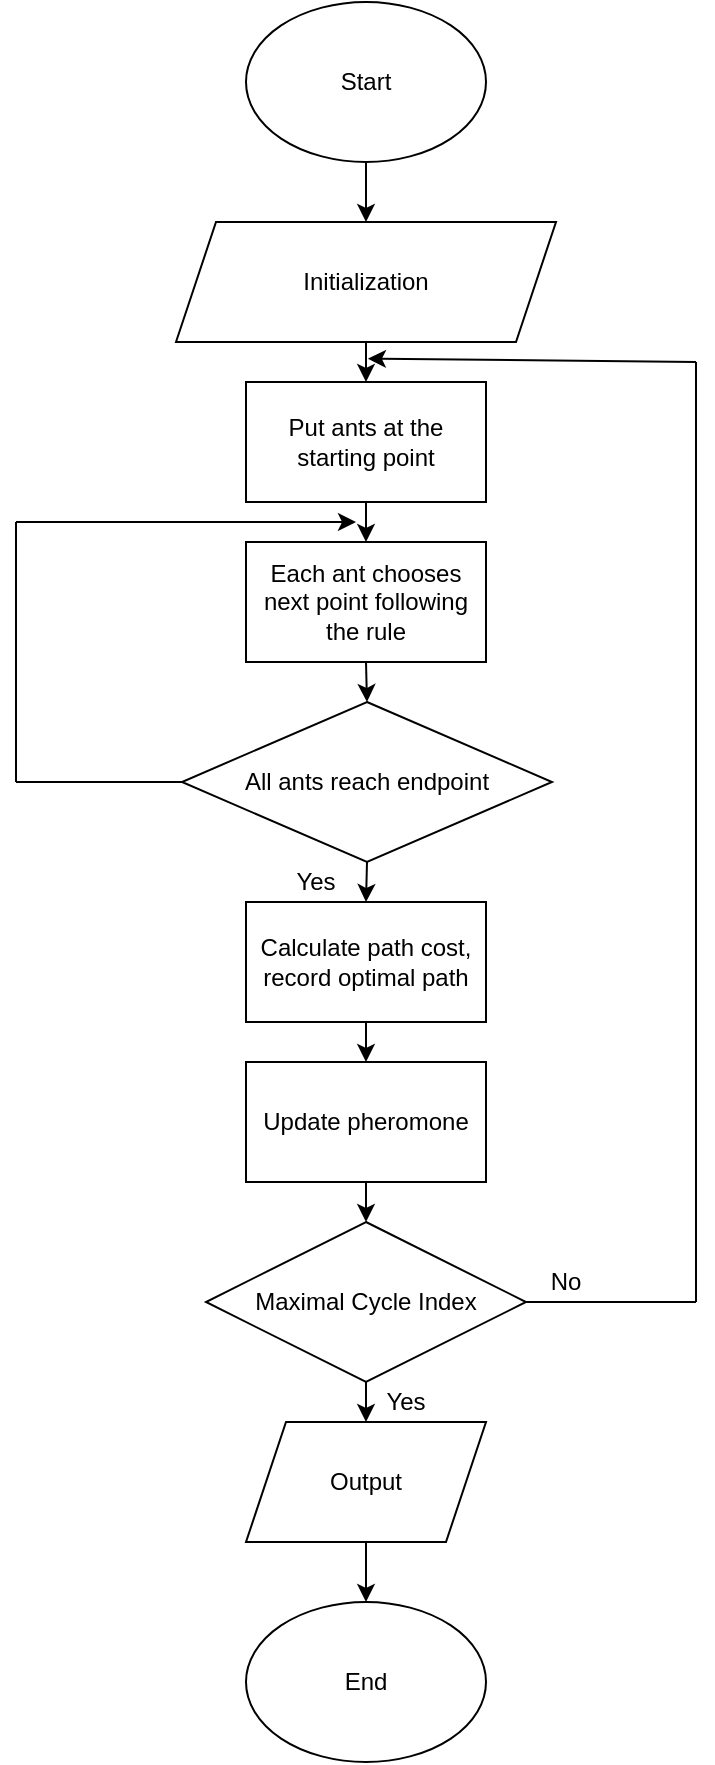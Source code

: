 <mxfile version="14.1.8" type="device" pages="2"><diagram id="oKQZafmo_5fTigkVH376" name="General ACO"><mxGraphModel dx="768" dy="482" grid="1" gridSize="10" guides="1" tooltips="1" connect="1" arrows="1" fold="1" page="1" pageScale="1" pageWidth="850" pageHeight="1100" math="0" shadow="0"><root><mxCell id="0"/><mxCell id="1" parent="0"/><mxCell id="B0cFu7GfAiuk7qg45AWU-1" value="Start" style="ellipse;whiteSpace=wrap;html=1;" parent="1" vertex="1"><mxGeometry x="365" y="10" width="120" height="80" as="geometry"/></mxCell><mxCell id="B0cFu7GfAiuk7qg45AWU-5" value="Put ants at the starting point" style="rounded=0;whiteSpace=wrap;html=1;" parent="1" vertex="1"><mxGeometry x="365" y="200" width="120" height="60" as="geometry"/></mxCell><mxCell id="B0cFu7GfAiuk7qg45AWU-7" value="Each ant chooses next point following the rule" style="rounded=0;whiteSpace=wrap;html=1;" parent="1" vertex="1"><mxGeometry x="365" y="280" width="120" height="60" as="geometry"/></mxCell><mxCell id="B0cFu7GfAiuk7qg45AWU-9" value="All ants reach endpoint" style="rhombus;whiteSpace=wrap;html=1;" parent="1" vertex="1"><mxGeometry x="333" y="360" width="185" height="80" as="geometry"/></mxCell><mxCell id="B0cFu7GfAiuk7qg45AWU-11" value="" style="endArrow=classic;html=1;exitX=0.5;exitY=1;exitDx=0;exitDy=0;entryX=0.5;entryY=0;entryDx=0;entryDy=0;" parent="1" source="B0cFu7GfAiuk7qg45AWU-1" edge="1"><mxGeometry width="50" height="50" relative="1" as="geometry"><mxPoint x="370" y="240" as="sourcePoint"/><mxPoint x="425" y="120" as="targetPoint"/></mxGeometry></mxCell><mxCell id="B0cFu7GfAiuk7qg45AWU-12" value="" style="endArrow=classic;html=1;exitX=0.5;exitY=1;exitDx=0;exitDy=0;entryX=0.5;entryY=0;entryDx=0;entryDy=0;" parent="1" target="B0cFu7GfAiuk7qg45AWU-5" edge="1"><mxGeometry width="50" height="50" relative="1" as="geometry"><mxPoint x="425" y="180" as="sourcePoint"/><mxPoint x="435" y="130" as="targetPoint"/></mxGeometry></mxCell><mxCell id="B0cFu7GfAiuk7qg45AWU-13" value="" style="endArrow=classic;html=1;exitX=0.5;exitY=1;exitDx=0;exitDy=0;" parent="1" source="B0cFu7GfAiuk7qg45AWU-5" target="B0cFu7GfAiuk7qg45AWU-7" edge="1"><mxGeometry width="50" height="50" relative="1" as="geometry"><mxPoint x="445" y="110" as="sourcePoint"/><mxPoint x="445" y="140" as="targetPoint"/></mxGeometry></mxCell><mxCell id="B0cFu7GfAiuk7qg45AWU-14" value="" style="endArrow=classic;html=1;entryX=0.5;entryY=0;entryDx=0;entryDy=0;exitX=0.5;exitY=1;exitDx=0;exitDy=0;" parent="1" source="B0cFu7GfAiuk7qg45AWU-7" target="B0cFu7GfAiuk7qg45AWU-9" edge="1"><mxGeometry width="50" height="50" relative="1" as="geometry"><mxPoint x="370" y="440" as="sourcePoint"/><mxPoint x="420" y="390" as="targetPoint"/></mxGeometry></mxCell><mxCell id="B0cFu7GfAiuk7qg45AWU-15" value="Calculate path cost, record optimal path" style="rounded=0;whiteSpace=wrap;html=1;" parent="1" vertex="1"><mxGeometry x="365" y="460" width="120" height="60" as="geometry"/></mxCell><mxCell id="B0cFu7GfAiuk7qg45AWU-16" value="" style="endArrow=classic;html=1;entryX=0.5;entryY=0;entryDx=0;entryDy=0;exitX=0.5;exitY=1;exitDx=0;exitDy=0;" parent="1" source="B0cFu7GfAiuk7qg45AWU-9" target="B0cFu7GfAiuk7qg45AWU-15" edge="1"><mxGeometry width="50" height="50" relative="1" as="geometry"><mxPoint x="370" y="430" as="sourcePoint"/><mxPoint x="425" y="460" as="targetPoint"/></mxGeometry></mxCell><mxCell id="B0cFu7GfAiuk7qg45AWU-17" value="Update pheromone" style="rounded=0;whiteSpace=wrap;html=1;" parent="1" vertex="1"><mxGeometry x="365" y="540" width="120" height="60" as="geometry"/></mxCell><mxCell id="B0cFu7GfAiuk7qg45AWU-18" value="" style="endArrow=classic;html=1;entryX=0.5;entryY=0;entryDx=0;entryDy=0;exitX=0.5;exitY=1;exitDx=0;exitDy=0;" parent="1" source="B0cFu7GfAiuk7qg45AWU-15" target="B0cFu7GfAiuk7qg45AWU-17" edge="1"><mxGeometry width="50" height="50" relative="1" as="geometry"><mxPoint x="370" y="440" as="sourcePoint"/><mxPoint x="420" y="390" as="targetPoint"/></mxGeometry></mxCell><mxCell id="B0cFu7GfAiuk7qg45AWU-19" value="Maximal Cycle Index" style="rhombus;whiteSpace=wrap;html=1;" parent="1" vertex="1"><mxGeometry x="345" y="620" width="160" height="80" as="geometry"/></mxCell><mxCell id="B0cFu7GfAiuk7qg45AWU-20" value="Initialization" style="shape=parallelogram;perimeter=parallelogramPerimeter;whiteSpace=wrap;html=1;fixedSize=1;" parent="1" vertex="1"><mxGeometry x="330" y="120" width="190" height="60" as="geometry"/></mxCell><mxCell id="B0cFu7GfAiuk7qg45AWU-21" value="" style="endArrow=classic;html=1;entryX=0.5;entryY=0;entryDx=0;entryDy=0;exitX=0.5;exitY=1;exitDx=0;exitDy=0;" parent="1" source="B0cFu7GfAiuk7qg45AWU-17" target="B0cFu7GfAiuk7qg45AWU-19" edge="1"><mxGeometry width="50" height="50" relative="1" as="geometry"><mxPoint x="370" y="640" as="sourcePoint"/><mxPoint x="420" y="590" as="targetPoint"/></mxGeometry></mxCell><mxCell id="B0cFu7GfAiuk7qg45AWU-22" value="Output" style="shape=parallelogram;perimeter=parallelogramPerimeter;whiteSpace=wrap;html=1;fixedSize=1;" parent="1" vertex="1"><mxGeometry x="365" y="720" width="120" height="60" as="geometry"/></mxCell><mxCell id="B0cFu7GfAiuk7qg45AWU-25" value="" style="endArrow=classic;html=1;entryX=0.5;entryY=0;entryDx=0;entryDy=0;exitX=0.5;exitY=1;exitDx=0;exitDy=0;" parent="1" source="B0cFu7GfAiuk7qg45AWU-19" target="B0cFu7GfAiuk7qg45AWU-22" edge="1"><mxGeometry width="50" height="50" relative="1" as="geometry"><mxPoint x="370" y="640" as="sourcePoint"/><mxPoint x="420" y="590" as="targetPoint"/></mxGeometry></mxCell><mxCell id="B0cFu7GfAiuk7qg45AWU-27" value="Yes" style="text;html=1;strokeColor=none;fillColor=none;align=center;verticalAlign=middle;whiteSpace=wrap;rounded=0;" parent="1" vertex="1"><mxGeometry x="425" y="700" width="40" height="20" as="geometry"/></mxCell><mxCell id="B0cFu7GfAiuk7qg45AWU-28" value="Yes" style="text;html=1;strokeColor=none;fillColor=none;align=center;verticalAlign=middle;whiteSpace=wrap;rounded=0;" parent="1" vertex="1"><mxGeometry x="380" y="440" width="40" height="20" as="geometry"/></mxCell><mxCell id="B0cFu7GfAiuk7qg45AWU-29" value="" style="endArrow=none;html=1;exitX=1;exitY=0.5;exitDx=0;exitDy=0;" parent="1" source="B0cFu7GfAiuk7qg45AWU-19" edge="1"><mxGeometry width="50" height="50" relative="1" as="geometry"><mxPoint x="370" y="440" as="sourcePoint"/><mxPoint x="590" y="660" as="targetPoint"/></mxGeometry></mxCell><mxCell id="B0cFu7GfAiuk7qg45AWU-31" value="No" style="text;html=1;strokeColor=none;fillColor=none;align=center;verticalAlign=middle;whiteSpace=wrap;rounded=0;" parent="1" vertex="1"><mxGeometry x="505" y="640" width="40" height="20" as="geometry"/></mxCell><mxCell id="B0cFu7GfAiuk7qg45AWU-33" value="" style="endArrow=none;html=1;" parent="1" edge="1"><mxGeometry width="50" height="50" relative="1" as="geometry"><mxPoint x="590" y="660" as="sourcePoint"/><mxPoint x="590" y="190" as="targetPoint"/></mxGeometry></mxCell><mxCell id="B0cFu7GfAiuk7qg45AWU-34" value="" style="endArrow=classic;html=1;entryX=0.505;entryY=1.139;entryDx=0;entryDy=0;entryPerimeter=0;" parent="1" target="B0cFu7GfAiuk7qg45AWU-20" edge="1"><mxGeometry width="50" height="50" relative="1" as="geometry"><mxPoint x="590" y="190" as="sourcePoint"/><mxPoint x="420" y="90" as="targetPoint"/></mxGeometry></mxCell><mxCell id="B0cFu7GfAiuk7qg45AWU-35" value="" style="endArrow=none;html=1;exitX=0;exitY=0.5;exitDx=0;exitDy=0;" parent="1" source="B0cFu7GfAiuk7qg45AWU-9" edge="1"><mxGeometry width="50" height="50" relative="1" as="geometry"><mxPoint x="370" y="240" as="sourcePoint"/><mxPoint x="250" y="400" as="targetPoint"/></mxGeometry></mxCell><mxCell id="B0cFu7GfAiuk7qg45AWU-36" value="" style="endArrow=none;html=1;" parent="1" edge="1"><mxGeometry width="50" height="50" relative="1" as="geometry"><mxPoint x="250" y="400" as="sourcePoint"/><mxPoint x="250" y="270" as="targetPoint"/></mxGeometry></mxCell><mxCell id="B0cFu7GfAiuk7qg45AWU-37" value="" style="endArrow=classic;html=1;" parent="1" edge="1"><mxGeometry width="50" height="50" relative="1" as="geometry"><mxPoint x="250" y="270" as="sourcePoint"/><mxPoint x="420" y="270" as="targetPoint"/></mxGeometry></mxCell><mxCell id="B0cFu7GfAiuk7qg45AWU-38" value="End" style="ellipse;whiteSpace=wrap;html=1;" parent="1" vertex="1"><mxGeometry x="365" y="810" width="120" height="80" as="geometry"/></mxCell><mxCell id="B0cFu7GfAiuk7qg45AWU-39" value="" style="endArrow=classic;html=1;exitX=0.5;exitY=1;exitDx=0;exitDy=0;" parent="1" source="B0cFu7GfAiuk7qg45AWU-22" target="B0cFu7GfAiuk7qg45AWU-38" edge="1"><mxGeometry width="50" height="50" relative="1" as="geometry"><mxPoint x="370" y="740" as="sourcePoint"/><mxPoint x="420" y="690" as="targetPoint"/></mxGeometry></mxCell></root></mxGraphModel></diagram><diagram id="y2ra2kaDbWykeafUUDoE" name="Initialization"><mxGraphModel dx="768" dy="482" grid="1" gridSize="10" guides="1" tooltips="1" connect="1" arrows="1" fold="1" page="1" pageScale="1" pageWidth="850" pageHeight="1100" math="0" shadow="0"><root><mxCell id="Yt3ohhCjXWUxzIa9YlYM-0"/><mxCell id="Yt3ohhCjXWUxzIa9YlYM-1" parent="Yt3ohhCjXWUxzIa9YlYM-0"/><mxCell id="VhJJdW5j_s05dAUDrYKv-0" value="Start" style="ellipse;whiteSpace=wrap;html=1;" vertex="1" parent="Yt3ohhCjXWUxzIa9YlYM-1"><mxGeometry x="365" y="10" width="120" height="80" as="geometry"/></mxCell><mxCell id="VsCb6RnrBAYDcQOZSpeP-0" value="Get number of drones" style="shape=parallelogram;perimeter=parallelogramPerimeter;whiteSpace=wrap;html=1;fixedSize=1;" vertex="1" parent="Yt3ohhCjXWUxzIa9YlYM-1"><mxGeometry x="320" y="110" width="210" height="60" as="geometry"/></mxCell><mxCell id="VsCb6RnrBAYDcQOZSpeP-2" value="" style="endArrow=classic;html=1;exitX=0.5;exitY=1;exitDx=0;exitDy=0;entryX=0.5;entryY=0;entryDx=0;entryDy=0;" edge="1" parent="Yt3ohhCjXWUxzIa9YlYM-1" source="VhJJdW5j_s05dAUDrYKv-0" target="VsCb6RnrBAYDcQOZSpeP-0"><mxGeometry width="50" height="50" relative="1" as="geometry"><mxPoint x="370" y="280" as="sourcePoint"/><mxPoint x="420" y="230" as="targetPoint"/></mxGeometry></mxCell><mxCell id="br3AtVwbwzenD13Hkh5d-0" value="" style="endArrow=classic;html=1;exitX=0.5;exitY=1;exitDx=0;exitDy=0;" edge="1" parent="Yt3ohhCjXWUxzIa9YlYM-1" source="VsCb6RnrBAYDcQOZSpeP-0" target="br3AtVwbwzenD13Hkh5d-1"><mxGeometry width="50" height="50" relative="1" as="geometry"><mxPoint x="370" y="280" as="sourcePoint"/><mxPoint x="425" y="210" as="targetPoint"/></mxGeometry></mxCell><mxCell id="br3AtVwbwzenD13Hkh5d-3" value="" style="edgeStyle=orthogonalEdgeStyle;rounded=0;orthogonalLoop=1;jettySize=auto;html=1;" edge="1" parent="Yt3ohhCjXWUxzIa9YlYM-1" source="br3AtVwbwzenD13Hkh5d-1" target="br3AtVwbwzenD13Hkh5d-2"><mxGeometry relative="1" as="geometry"/></mxCell><mxCell id="br3AtVwbwzenD13Hkh5d-1" value="Set quantity of fire extinguisher per drone, location of the drone" style="rounded=0;whiteSpace=wrap;html=1;" vertex="1" parent="Yt3ohhCjXWUxzIa9YlYM-1"><mxGeometry x="365" y="190" width="120" height="60" as="geometry"/></mxCell><mxCell id="br3AtVwbwzenD13Hkh5d-5" value="" style="edgeStyle=orthogonalEdgeStyle;rounded=0;orthogonalLoop=1;jettySize=auto;html=1;" edge="1" parent="Yt3ohhCjXWUxzIa9YlYM-1" source="br3AtVwbwzenD13Hkh5d-2" target="br3AtVwbwzenD13Hkh5d-4"><mxGeometry relative="1" as="geometry"/></mxCell><mxCell id="br3AtVwbwzenD13Hkh5d-2" value="Get number of fires" style="shape=parallelogram;perimeter=parallelogramPerimeter;whiteSpace=wrap;html=1;fixedSize=1;rounded=0;" vertex="1" parent="Yt3ohhCjXWUxzIa9YlYM-1"><mxGeometry x="335" y="270" width="180" height="60" as="geometry"/></mxCell><mxCell id="OaDqQXEkFaX8eJtKoULJ-1" value="" style="edgeStyle=orthogonalEdgeStyle;rounded=0;orthogonalLoop=1;jettySize=auto;html=1;" edge="1" parent="Yt3ohhCjXWUxzIa9YlYM-1" source="br3AtVwbwzenD13Hkh5d-4" target="OaDqQXEkFaX8eJtKoULJ-0"><mxGeometry relative="1" as="geometry"/></mxCell><mxCell id="br3AtVwbwzenD13Hkh5d-4" value="Set minimum required fire extinguisher per drone" style="whiteSpace=wrap;html=1;rounded=0;" vertex="1" parent="Yt3ohhCjXWUxzIa9YlYM-1"><mxGeometry x="365" y="350" width="120" height="60" as="geometry"/></mxCell><mxCell id="OaDqQXEkFaX8eJtKoULJ-0" value="End this process" style="ellipse;whiteSpace=wrap;html=1;rounded=0;" vertex="1" parent="Yt3ohhCjXWUxzIa9YlYM-1"><mxGeometry x="365" y="430" width="120" height="80" as="geometry"/></mxCell></root></mxGraphModel></diagram></mxfile>
